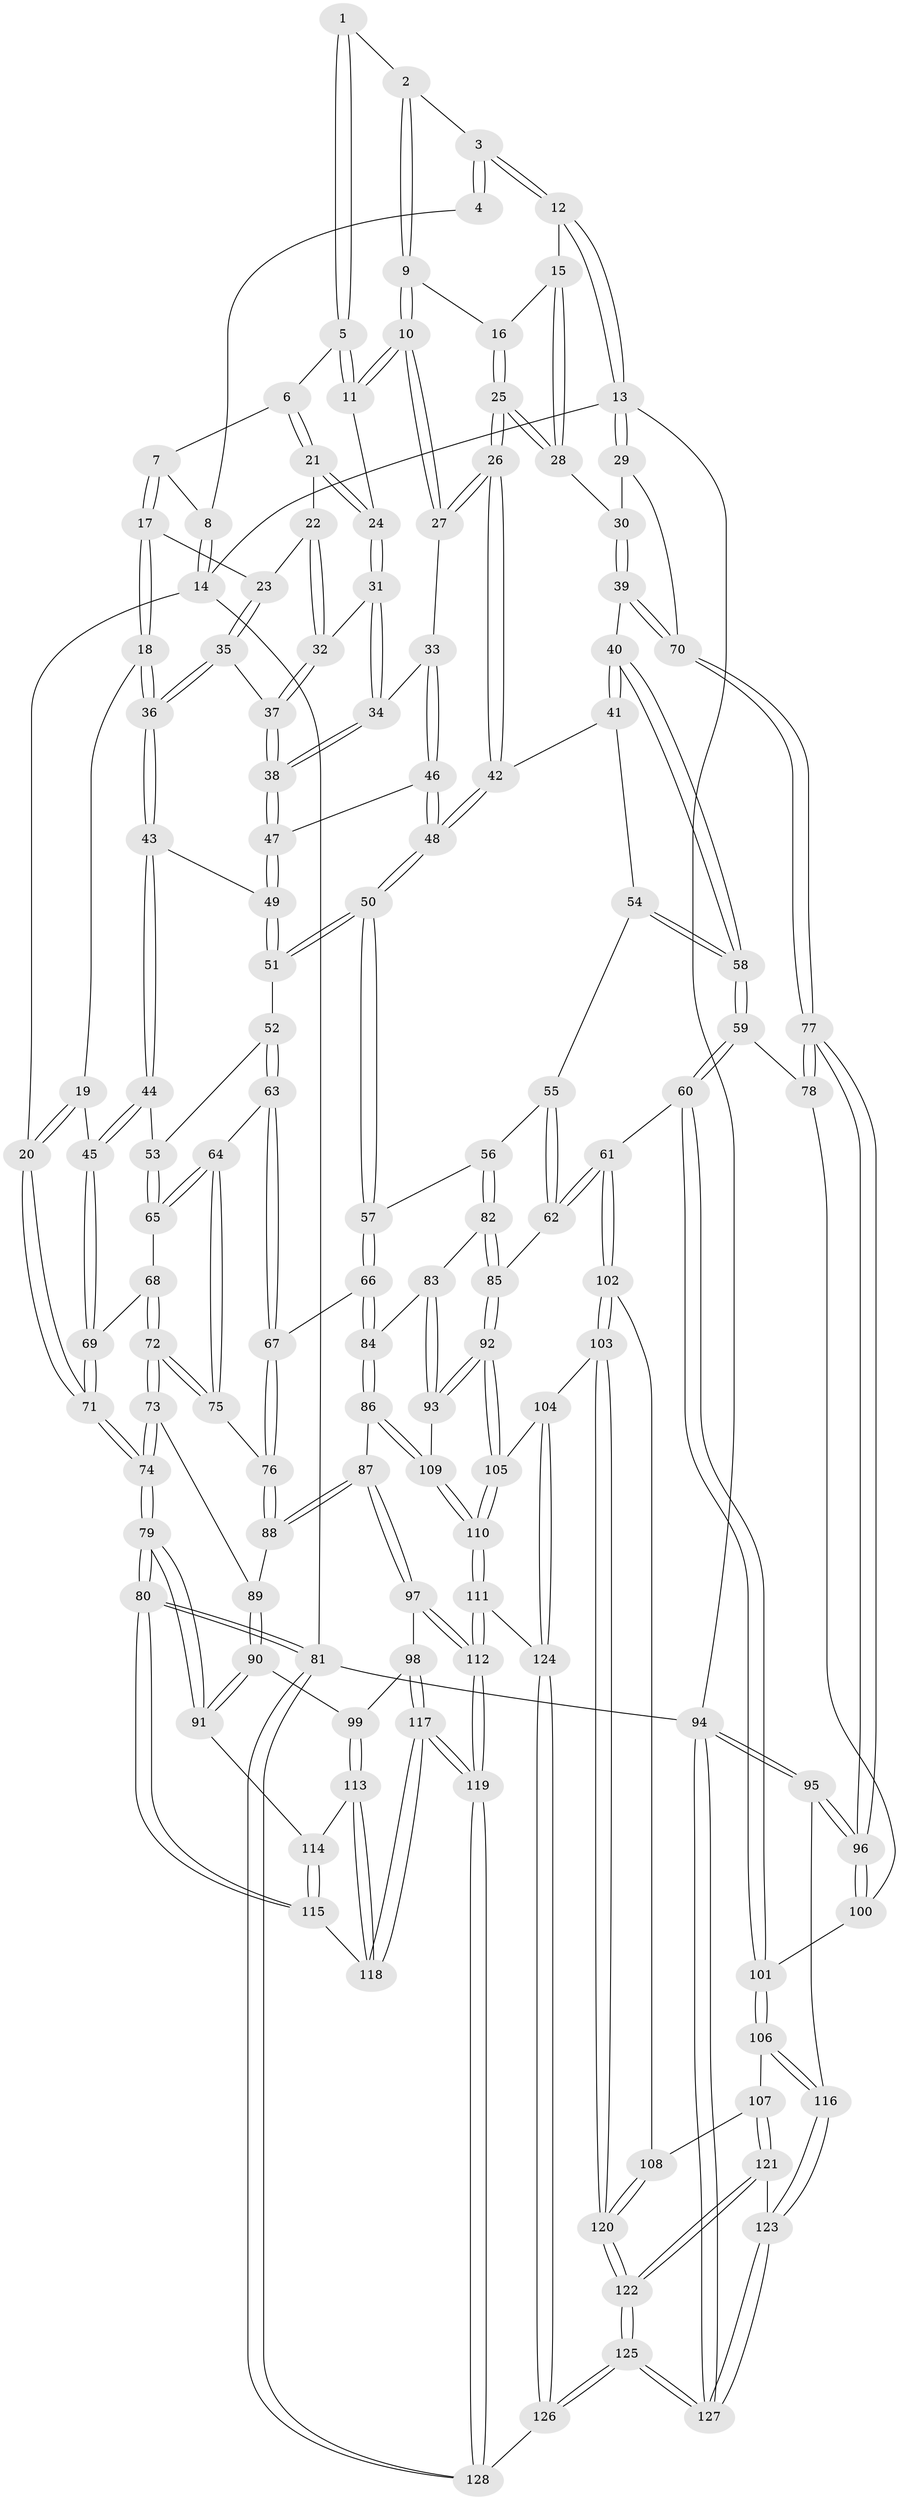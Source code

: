// Generated by graph-tools (version 1.1) at 2025/03/03/09/25 03:03:18]
// undirected, 128 vertices, 317 edges
graph export_dot {
graph [start="1"]
  node [color=gray90,style=filled];
  1 [pos="+0.37950285429316816+0"];
  2 [pos="+0.48820516750133763+0.038485666579842294"];
  3 [pos="+0.7522031975233667+0"];
  4 [pos="+0.35558486693450336+0"];
  5 [pos="+0.36747681784692166+0.07600835122204286"];
  6 [pos="+0.24365657403300592+0.10470229810080806"];
  7 [pos="+0.1490009740418356+0"];
  8 [pos="+0.06680125375092758+0"];
  9 [pos="+0.5224773587298095+0.10560147746636714"];
  10 [pos="+0.45061052158368825+0.17471248540406087"];
  11 [pos="+0.408746364565853+0.14461686528475962"];
  12 [pos="+0.785966082706587+0"];
  13 [pos="+1+0"];
  14 [pos="+0+0"];
  15 [pos="+0.7233358366559048+0"];
  16 [pos="+0.6471627465909808+0.06145118856725129"];
  17 [pos="+0.11150842190769988+0.1502376714434477"];
  18 [pos="+0+0.2123797169725705"];
  19 [pos="+0+0.21231421948551385"];
  20 [pos="+0+0.13010142962692936"];
  21 [pos="+0.2342067582312968+0.15407517009131536"];
  22 [pos="+0.23063609787133063+0.157833366257829"];
  23 [pos="+0.18691241949566254+0.19411407820011134"];
  24 [pos="+0.3067067375275115+0.1940922877873644"];
  25 [pos="+0.5945664315466801+0.31356679667731713"];
  26 [pos="+0.5900049649158078+0.3183163288792238"];
  27 [pos="+0.4612984369431077+0.22066767358165507"];
  28 [pos="+0.8059063370672106+0.21763831233399628"];
  29 [pos="+1+0"];
  30 [pos="+0.8214849089744777+0.2282780228156483"];
  31 [pos="+0.30416984154811827+0.2371970389199902"];
  32 [pos="+0.27418841776388253+0.24870983541305813"];
  33 [pos="+0.3733610452397433+0.295469345327987"];
  34 [pos="+0.3642720739155357+0.2945733223395887"];
  35 [pos="+0.17768666816926085+0.3051495649025352"];
  36 [pos="+0.17578450006154717+0.3061056155050273"];
  37 [pos="+0.19330861778202202+0.30846564142987115"];
  38 [pos="+0.253263342113631+0.3426845767768726"];
  39 [pos="+0.8933883192213591+0.4482032256219501"];
  40 [pos="+0.8564405262687286+0.46483501678672173"];
  41 [pos="+0.6036402879454714+0.3623102353431987"];
  42 [pos="+0.5904289950986134+0.3418467180681276"];
  43 [pos="+0.12038571802947315+0.405033581991405"];
  44 [pos="+0.10137854586774508+0.4326218000808377"];
  45 [pos="+0.0938198697659304+0.43663517294280907"];
  46 [pos="+0.39250599728974406+0.39002224682015424"];
  47 [pos="+0.2733064561191098+0.3901982904309747"];
  48 [pos="+0.4269386181579359+0.43822471763618337"];
  49 [pos="+0.2702633985796607+0.4257109926329786"];
  50 [pos="+0.40873870082054437+0.5014523378633214"];
  51 [pos="+0.2719904467325058+0.45227903167512135"];
  52 [pos="+0.25134686760973646+0.47167833921846664"];
  53 [pos="+0.17627875745897778+0.46643152249655334"];
  54 [pos="+0.6025426250528353+0.40923504493946156"];
  55 [pos="+0.591882054696476+0.4566639194432175"];
  56 [pos="+0.4868425005448582+0.5759893704471022"];
  57 [pos="+0.4156079765390376+0.54114974874924"];
  58 [pos="+0.7470042945178409+0.598369295135182"];
  59 [pos="+0.7249821990406344+0.6354193306893847"];
  60 [pos="+0.693464452114675+0.6615888591825753"];
  61 [pos="+0.6932424437026136+0.6617175123563593"];
  62 [pos="+0.6729818677640096+0.6583070637091698"];
  63 [pos="+0.25085460608964744+0.4874485200265012"];
  64 [pos="+0.19945186736502143+0.5565656650535664"];
  65 [pos="+0.1976955508215115+0.5553020671244457"];
  66 [pos="+0.36816891069216734+0.5829768815276547"];
  67 [pos="+0.2960852105742865+0.5898488096327857"];
  68 [pos="+0.11101504990669957+0.5378281762405599"];
  69 [pos="+0.07165259011242439+0.46030278586932405"];
  70 [pos="+1+0.4920774932965203"];
  71 [pos="+0+0.5465002646991106"];
  72 [pos="+0.1082581598674613+0.6373821756888447"];
  73 [pos="+0.08689999244636415+0.6590362058579743"];
  74 [pos="+0+0.5918940511732939"];
  75 [pos="+0.2313385920293054+0.6220145988742154"];
  76 [pos="+0.23318782817462375+0.6228957144991107"];
  77 [pos="+1+0.5784924528567853"];
  78 [pos="+0.8498574345562353+0.6835539103816699"];
  79 [pos="+0+0.776461996650009"];
  80 [pos="+0+0.8563953693371255"];
  81 [pos="+0+1"];
  82 [pos="+0.5492050501599579+0.6474062558340763"];
  83 [pos="+0.4540585704971577+0.7071446374251429"];
  84 [pos="+0.3678942498366189+0.7354612780464641"];
  85 [pos="+0.5836925930153919+0.663550544601108"];
  86 [pos="+0.3604066564143017+0.7476598983185248"];
  87 [pos="+0.2571237377343692+0.7477918895937021"];
  88 [pos="+0.24401185325821625+0.704327586069829"];
  89 [pos="+0.09541178314011614+0.6859846889985435"];
  90 [pos="+0.0993017537893303+0.7123248519319717"];
  91 [pos="+0.032156770210994355+0.7895318748052678"];
  92 [pos="+0.5177547939466333+0.8274503011447796"];
  93 [pos="+0.48680190116580874+0.8075504599325798"];
  94 [pos="+1+1"];
  95 [pos="+1+0.7315587398232286"];
  96 [pos="+1+0.7106437236503423"];
  97 [pos="+0.23971721163069806+0.76757269993736"];
  98 [pos="+0.22028265615617168+0.7780214543623395"];
  99 [pos="+0.16464430521822793+0.7780811785278463"];
  100 [pos="+0.9011284322219024+0.7680750555733343"];
  101 [pos="+0.8734315090076249+0.792687626094361"];
  102 [pos="+0.7023820751841536+0.7715602897402756"];
  103 [pos="+0.5631851032987513+0.8838159347895997"];
  104 [pos="+0.554624105337409+0.8830450835882756"];
  105 [pos="+0.5208125837034869+0.8451793782777137"];
  106 [pos="+0.8605313874202415+0.8219111081463414"];
  107 [pos="+0.7767121652068533+0.848450455175474"];
  108 [pos="+0.7304198098022767+0.8203858922737527"];
  109 [pos="+0.3673514274895795+0.7616684625844282"];
  110 [pos="+0.3724609537172968+0.8987312070527927"];
  111 [pos="+0.3581656847881813+0.9242813747020273"];
  112 [pos="+0.330781460653152+0.9444308650687593"];
  113 [pos="+0.10447955059657403+0.845060111247201"];
  114 [pos="+0.04507363446116809+0.8019257714794934"];
  115 [pos="+0.017902375822069532+0.9246042578033893"];
  116 [pos="+0.9145134981969026+0.9050645264061106"];
  117 [pos="+0.18473564024660732+1"];
  118 [pos="+0.1090591902644019+0.9508408466299729"];
  119 [pos="+0.21577788310949234+1"];
  120 [pos="+0.6594483080893139+0.948465372838947"];
  121 [pos="+0.7953366564234448+0.9430759407630204"];
  122 [pos="+0.7107284408904229+1"];
  123 [pos="+0.9058700484022947+0.9364545140928509"];
  124 [pos="+0.5068096471001564+0.9804524418848224"];
  125 [pos="+0.6937887167251655+1"];
  126 [pos="+0.5530652470633203+1"];
  127 [pos="+1+1"];
  128 [pos="+0.21448442095048054+1"];
  1 -- 2;
  1 -- 5;
  1 -- 5;
  2 -- 3;
  2 -- 9;
  2 -- 9;
  3 -- 4;
  3 -- 4;
  3 -- 12;
  3 -- 12;
  4 -- 8;
  5 -- 6;
  5 -- 11;
  5 -- 11;
  6 -- 7;
  6 -- 21;
  6 -- 21;
  7 -- 8;
  7 -- 17;
  7 -- 17;
  8 -- 14;
  8 -- 14;
  9 -- 10;
  9 -- 10;
  9 -- 16;
  10 -- 11;
  10 -- 11;
  10 -- 27;
  10 -- 27;
  11 -- 24;
  12 -- 13;
  12 -- 13;
  12 -- 15;
  13 -- 14;
  13 -- 29;
  13 -- 29;
  13 -- 94;
  14 -- 20;
  14 -- 81;
  15 -- 16;
  15 -- 28;
  15 -- 28;
  16 -- 25;
  16 -- 25;
  17 -- 18;
  17 -- 18;
  17 -- 23;
  18 -- 19;
  18 -- 36;
  18 -- 36;
  19 -- 20;
  19 -- 20;
  19 -- 45;
  20 -- 71;
  20 -- 71;
  21 -- 22;
  21 -- 24;
  21 -- 24;
  22 -- 23;
  22 -- 32;
  22 -- 32;
  23 -- 35;
  23 -- 35;
  24 -- 31;
  24 -- 31;
  25 -- 26;
  25 -- 26;
  25 -- 28;
  25 -- 28;
  26 -- 27;
  26 -- 27;
  26 -- 42;
  26 -- 42;
  27 -- 33;
  28 -- 30;
  29 -- 30;
  29 -- 70;
  30 -- 39;
  30 -- 39;
  31 -- 32;
  31 -- 34;
  31 -- 34;
  32 -- 37;
  32 -- 37;
  33 -- 34;
  33 -- 46;
  33 -- 46;
  34 -- 38;
  34 -- 38;
  35 -- 36;
  35 -- 36;
  35 -- 37;
  36 -- 43;
  36 -- 43;
  37 -- 38;
  37 -- 38;
  38 -- 47;
  38 -- 47;
  39 -- 40;
  39 -- 70;
  39 -- 70;
  40 -- 41;
  40 -- 41;
  40 -- 58;
  40 -- 58;
  41 -- 42;
  41 -- 54;
  42 -- 48;
  42 -- 48;
  43 -- 44;
  43 -- 44;
  43 -- 49;
  44 -- 45;
  44 -- 45;
  44 -- 53;
  45 -- 69;
  45 -- 69;
  46 -- 47;
  46 -- 48;
  46 -- 48;
  47 -- 49;
  47 -- 49;
  48 -- 50;
  48 -- 50;
  49 -- 51;
  49 -- 51;
  50 -- 51;
  50 -- 51;
  50 -- 57;
  50 -- 57;
  51 -- 52;
  52 -- 53;
  52 -- 63;
  52 -- 63;
  53 -- 65;
  53 -- 65;
  54 -- 55;
  54 -- 58;
  54 -- 58;
  55 -- 56;
  55 -- 62;
  55 -- 62;
  56 -- 57;
  56 -- 82;
  56 -- 82;
  57 -- 66;
  57 -- 66;
  58 -- 59;
  58 -- 59;
  59 -- 60;
  59 -- 60;
  59 -- 78;
  60 -- 61;
  60 -- 101;
  60 -- 101;
  61 -- 62;
  61 -- 62;
  61 -- 102;
  61 -- 102;
  62 -- 85;
  63 -- 64;
  63 -- 67;
  63 -- 67;
  64 -- 65;
  64 -- 65;
  64 -- 75;
  64 -- 75;
  65 -- 68;
  66 -- 67;
  66 -- 84;
  66 -- 84;
  67 -- 76;
  67 -- 76;
  68 -- 69;
  68 -- 72;
  68 -- 72;
  69 -- 71;
  69 -- 71;
  70 -- 77;
  70 -- 77;
  71 -- 74;
  71 -- 74;
  72 -- 73;
  72 -- 73;
  72 -- 75;
  72 -- 75;
  73 -- 74;
  73 -- 74;
  73 -- 89;
  74 -- 79;
  74 -- 79;
  75 -- 76;
  76 -- 88;
  76 -- 88;
  77 -- 78;
  77 -- 78;
  77 -- 96;
  77 -- 96;
  78 -- 100;
  79 -- 80;
  79 -- 80;
  79 -- 91;
  79 -- 91;
  80 -- 81;
  80 -- 81;
  80 -- 115;
  80 -- 115;
  81 -- 128;
  81 -- 128;
  81 -- 94;
  82 -- 83;
  82 -- 85;
  82 -- 85;
  83 -- 84;
  83 -- 93;
  83 -- 93;
  84 -- 86;
  84 -- 86;
  85 -- 92;
  85 -- 92;
  86 -- 87;
  86 -- 109;
  86 -- 109;
  87 -- 88;
  87 -- 88;
  87 -- 97;
  87 -- 97;
  88 -- 89;
  89 -- 90;
  89 -- 90;
  90 -- 91;
  90 -- 91;
  90 -- 99;
  91 -- 114;
  92 -- 93;
  92 -- 93;
  92 -- 105;
  92 -- 105;
  93 -- 109;
  94 -- 95;
  94 -- 95;
  94 -- 127;
  94 -- 127;
  95 -- 96;
  95 -- 96;
  95 -- 116;
  96 -- 100;
  96 -- 100;
  97 -- 98;
  97 -- 112;
  97 -- 112;
  98 -- 99;
  98 -- 117;
  98 -- 117;
  99 -- 113;
  99 -- 113;
  100 -- 101;
  101 -- 106;
  101 -- 106;
  102 -- 103;
  102 -- 103;
  102 -- 108;
  103 -- 104;
  103 -- 120;
  103 -- 120;
  104 -- 105;
  104 -- 124;
  104 -- 124;
  105 -- 110;
  105 -- 110;
  106 -- 107;
  106 -- 116;
  106 -- 116;
  107 -- 108;
  107 -- 121;
  107 -- 121;
  108 -- 120;
  108 -- 120;
  109 -- 110;
  109 -- 110;
  110 -- 111;
  110 -- 111;
  111 -- 112;
  111 -- 112;
  111 -- 124;
  112 -- 119;
  112 -- 119;
  113 -- 114;
  113 -- 118;
  113 -- 118;
  114 -- 115;
  114 -- 115;
  115 -- 118;
  116 -- 123;
  116 -- 123;
  117 -- 118;
  117 -- 118;
  117 -- 119;
  117 -- 119;
  119 -- 128;
  119 -- 128;
  120 -- 122;
  120 -- 122;
  121 -- 122;
  121 -- 122;
  121 -- 123;
  122 -- 125;
  122 -- 125;
  123 -- 127;
  123 -- 127;
  124 -- 126;
  124 -- 126;
  125 -- 126;
  125 -- 126;
  125 -- 127;
  125 -- 127;
  126 -- 128;
}

